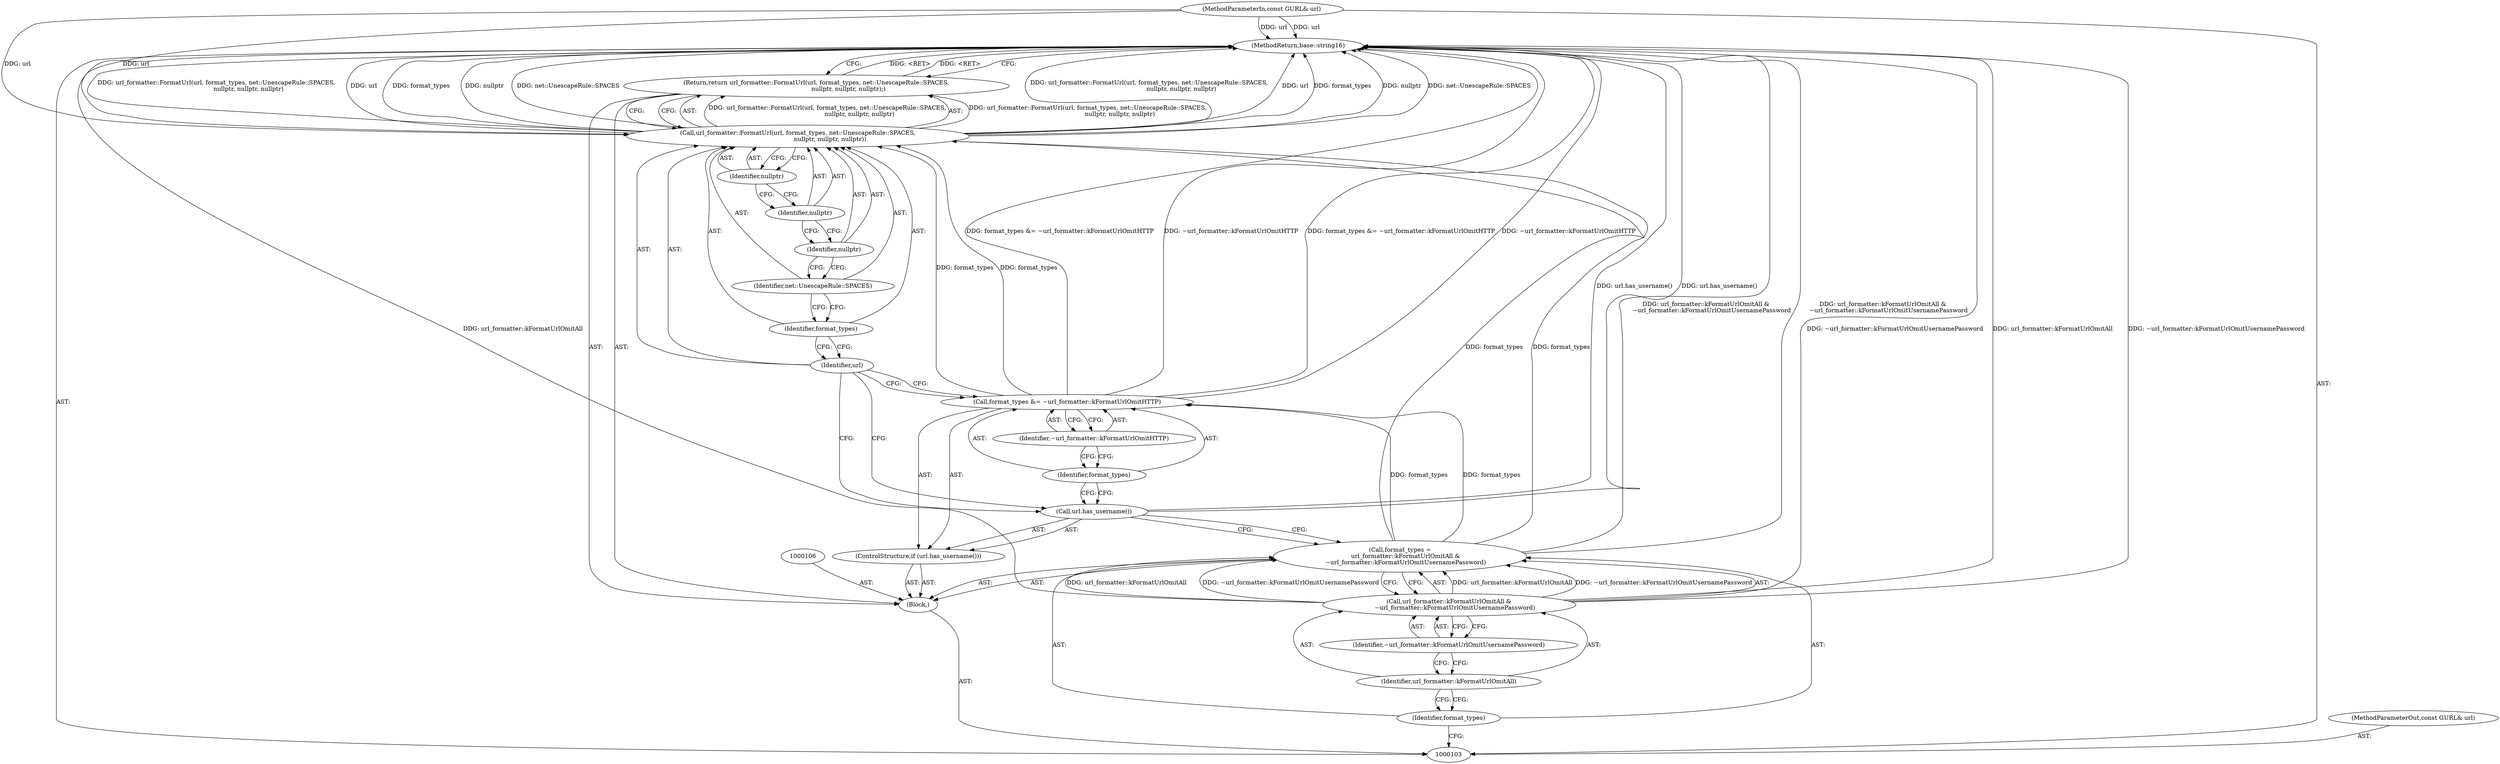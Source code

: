 digraph "0_Chrome_fa34e547d6ee25ea0692436ba7462ed0a0ef45f4" {
"1000125" [label="(MethodReturn,base::string16)"];
"1000104" [label="(MethodParameterIn,const GURL& url)"];
"1000159" [label="(MethodParameterOut,const GURL& url)"];
"1000105" [label="(Block,)"];
"1000116" [label="(Identifier,~url_formatter::kFormatUrlOmitHTTP)"];
"1000114" [label="(Call,format_types &= ~url_formatter::kFormatUrlOmitHTTP)"];
"1000115" [label="(Identifier,format_types)"];
"1000117" [label="(Return,return url_formatter::FormatUrl(url, format_types, net::UnescapeRule::SPACES,\n                                  nullptr, nullptr, nullptr);)"];
"1000119" [label="(Identifier,url)"];
"1000120" [label="(Identifier,format_types)"];
"1000121" [label="(Identifier,net::UnescapeRule::SPACES)"];
"1000118" [label="(Call,url_formatter::FormatUrl(url, format_types, net::UnescapeRule::SPACES,\n                                  nullptr, nullptr, nullptr))"];
"1000122" [label="(Identifier,nullptr)"];
"1000123" [label="(Identifier,nullptr)"];
"1000124" [label="(Identifier,nullptr)"];
"1000107" [label="(Call,format_types =\n      url_formatter::kFormatUrlOmitAll &\n      ~url_formatter::kFormatUrlOmitUsernamePassword)"];
"1000108" [label="(Identifier,format_types)"];
"1000109" [label="(Call,url_formatter::kFormatUrlOmitAll &\n      ~url_formatter::kFormatUrlOmitUsernamePassword)"];
"1000110" [label="(Identifier,url_formatter::kFormatUrlOmitAll)"];
"1000111" [label="(Identifier,~url_formatter::kFormatUrlOmitUsernamePassword)"];
"1000112" [label="(ControlStructure,if (url.has_username()))"];
"1000113" [label="(Call,url.has_username())"];
"1000125" -> "1000103"  [label="AST: "];
"1000125" -> "1000117"  [label="CFG: "];
"1000117" -> "1000125"  [label="DDG: <RET>"];
"1000104" -> "1000125"  [label="DDG: url"];
"1000114" -> "1000125"  [label="DDG: format_types &= ~url_formatter::kFormatUrlOmitHTTP"];
"1000114" -> "1000125"  [label="DDG: ~url_formatter::kFormatUrlOmitHTTP"];
"1000118" -> "1000125"  [label="DDG: nullptr"];
"1000118" -> "1000125"  [label="DDG: net::UnescapeRule::SPACES"];
"1000118" -> "1000125"  [label="DDG: url_formatter::FormatUrl(url, format_types, net::UnescapeRule::SPACES,\n                                  nullptr, nullptr, nullptr)"];
"1000118" -> "1000125"  [label="DDG: url"];
"1000118" -> "1000125"  [label="DDG: format_types"];
"1000107" -> "1000125"  [label="DDG: url_formatter::kFormatUrlOmitAll &\n      ~url_formatter::kFormatUrlOmitUsernamePassword"];
"1000113" -> "1000125"  [label="DDG: url.has_username()"];
"1000109" -> "1000125"  [label="DDG: url_formatter::kFormatUrlOmitAll"];
"1000109" -> "1000125"  [label="DDG: ~url_formatter::kFormatUrlOmitUsernamePassword"];
"1000104" -> "1000103"  [label="AST: "];
"1000104" -> "1000125"  [label="DDG: url"];
"1000104" -> "1000118"  [label="DDG: url"];
"1000159" -> "1000103"  [label="AST: "];
"1000105" -> "1000103"  [label="AST: "];
"1000106" -> "1000105"  [label="AST: "];
"1000107" -> "1000105"  [label="AST: "];
"1000112" -> "1000105"  [label="AST: "];
"1000117" -> "1000105"  [label="AST: "];
"1000116" -> "1000114"  [label="AST: "];
"1000116" -> "1000115"  [label="CFG: "];
"1000114" -> "1000116"  [label="CFG: "];
"1000114" -> "1000112"  [label="AST: "];
"1000114" -> "1000116"  [label="CFG: "];
"1000115" -> "1000114"  [label="AST: "];
"1000116" -> "1000114"  [label="AST: "];
"1000119" -> "1000114"  [label="CFG: "];
"1000114" -> "1000125"  [label="DDG: format_types &= ~url_formatter::kFormatUrlOmitHTTP"];
"1000114" -> "1000125"  [label="DDG: ~url_formatter::kFormatUrlOmitHTTP"];
"1000107" -> "1000114"  [label="DDG: format_types"];
"1000114" -> "1000118"  [label="DDG: format_types"];
"1000115" -> "1000114"  [label="AST: "];
"1000115" -> "1000113"  [label="CFG: "];
"1000116" -> "1000115"  [label="CFG: "];
"1000117" -> "1000105"  [label="AST: "];
"1000117" -> "1000118"  [label="CFG: "];
"1000118" -> "1000117"  [label="AST: "];
"1000125" -> "1000117"  [label="CFG: "];
"1000117" -> "1000125"  [label="DDG: <RET>"];
"1000118" -> "1000117"  [label="DDG: url_formatter::FormatUrl(url, format_types, net::UnescapeRule::SPACES,\n                                  nullptr, nullptr, nullptr)"];
"1000119" -> "1000118"  [label="AST: "];
"1000119" -> "1000114"  [label="CFG: "];
"1000119" -> "1000113"  [label="CFG: "];
"1000120" -> "1000119"  [label="CFG: "];
"1000120" -> "1000118"  [label="AST: "];
"1000120" -> "1000119"  [label="CFG: "];
"1000121" -> "1000120"  [label="CFG: "];
"1000121" -> "1000118"  [label="AST: "];
"1000121" -> "1000120"  [label="CFG: "];
"1000122" -> "1000121"  [label="CFG: "];
"1000118" -> "1000117"  [label="AST: "];
"1000118" -> "1000124"  [label="CFG: "];
"1000119" -> "1000118"  [label="AST: "];
"1000120" -> "1000118"  [label="AST: "];
"1000121" -> "1000118"  [label="AST: "];
"1000122" -> "1000118"  [label="AST: "];
"1000123" -> "1000118"  [label="AST: "];
"1000124" -> "1000118"  [label="AST: "];
"1000117" -> "1000118"  [label="CFG: "];
"1000118" -> "1000125"  [label="DDG: nullptr"];
"1000118" -> "1000125"  [label="DDG: net::UnescapeRule::SPACES"];
"1000118" -> "1000125"  [label="DDG: url_formatter::FormatUrl(url, format_types, net::UnescapeRule::SPACES,\n                                  nullptr, nullptr, nullptr)"];
"1000118" -> "1000125"  [label="DDG: url"];
"1000118" -> "1000125"  [label="DDG: format_types"];
"1000118" -> "1000117"  [label="DDG: url_formatter::FormatUrl(url, format_types, net::UnescapeRule::SPACES,\n                                  nullptr, nullptr, nullptr)"];
"1000104" -> "1000118"  [label="DDG: url"];
"1000107" -> "1000118"  [label="DDG: format_types"];
"1000114" -> "1000118"  [label="DDG: format_types"];
"1000122" -> "1000118"  [label="AST: "];
"1000122" -> "1000121"  [label="CFG: "];
"1000123" -> "1000122"  [label="CFG: "];
"1000123" -> "1000118"  [label="AST: "];
"1000123" -> "1000122"  [label="CFG: "];
"1000124" -> "1000123"  [label="CFG: "];
"1000124" -> "1000118"  [label="AST: "];
"1000124" -> "1000123"  [label="CFG: "];
"1000118" -> "1000124"  [label="CFG: "];
"1000107" -> "1000105"  [label="AST: "];
"1000107" -> "1000109"  [label="CFG: "];
"1000108" -> "1000107"  [label="AST: "];
"1000109" -> "1000107"  [label="AST: "];
"1000113" -> "1000107"  [label="CFG: "];
"1000107" -> "1000125"  [label="DDG: url_formatter::kFormatUrlOmitAll &\n      ~url_formatter::kFormatUrlOmitUsernamePassword"];
"1000109" -> "1000107"  [label="DDG: url_formatter::kFormatUrlOmitAll"];
"1000109" -> "1000107"  [label="DDG: ~url_formatter::kFormatUrlOmitUsernamePassword"];
"1000107" -> "1000114"  [label="DDG: format_types"];
"1000107" -> "1000118"  [label="DDG: format_types"];
"1000108" -> "1000107"  [label="AST: "];
"1000108" -> "1000103"  [label="CFG: "];
"1000110" -> "1000108"  [label="CFG: "];
"1000109" -> "1000107"  [label="AST: "];
"1000109" -> "1000111"  [label="CFG: "];
"1000110" -> "1000109"  [label="AST: "];
"1000111" -> "1000109"  [label="AST: "];
"1000107" -> "1000109"  [label="CFG: "];
"1000109" -> "1000125"  [label="DDG: url_formatter::kFormatUrlOmitAll"];
"1000109" -> "1000125"  [label="DDG: ~url_formatter::kFormatUrlOmitUsernamePassword"];
"1000109" -> "1000107"  [label="DDG: url_formatter::kFormatUrlOmitAll"];
"1000109" -> "1000107"  [label="DDG: ~url_formatter::kFormatUrlOmitUsernamePassword"];
"1000110" -> "1000109"  [label="AST: "];
"1000110" -> "1000108"  [label="CFG: "];
"1000111" -> "1000110"  [label="CFG: "];
"1000111" -> "1000109"  [label="AST: "];
"1000111" -> "1000110"  [label="CFG: "];
"1000109" -> "1000111"  [label="CFG: "];
"1000112" -> "1000105"  [label="AST: "];
"1000113" -> "1000112"  [label="AST: "];
"1000114" -> "1000112"  [label="AST: "];
"1000113" -> "1000112"  [label="AST: "];
"1000113" -> "1000107"  [label="CFG: "];
"1000115" -> "1000113"  [label="CFG: "];
"1000119" -> "1000113"  [label="CFG: "];
"1000113" -> "1000125"  [label="DDG: url.has_username()"];
}
